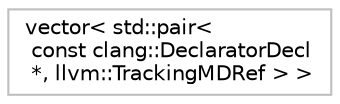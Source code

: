 digraph "Graphical Class Hierarchy"
{
 // LATEX_PDF_SIZE
  bgcolor="transparent";
  edge [fontname="Helvetica",fontsize="10",labelfontname="Helvetica",labelfontsize="10"];
  node [fontname="Helvetica",fontsize="10",shape=record];
  rankdir="LR";
  Node0 [label="vector\< std::pair\<\l const clang::DeclaratorDecl\l *, llvm::TrackingMDRef \> \>",height=0.2,width=0.4,color="grey75",tooltip=" "];
}
